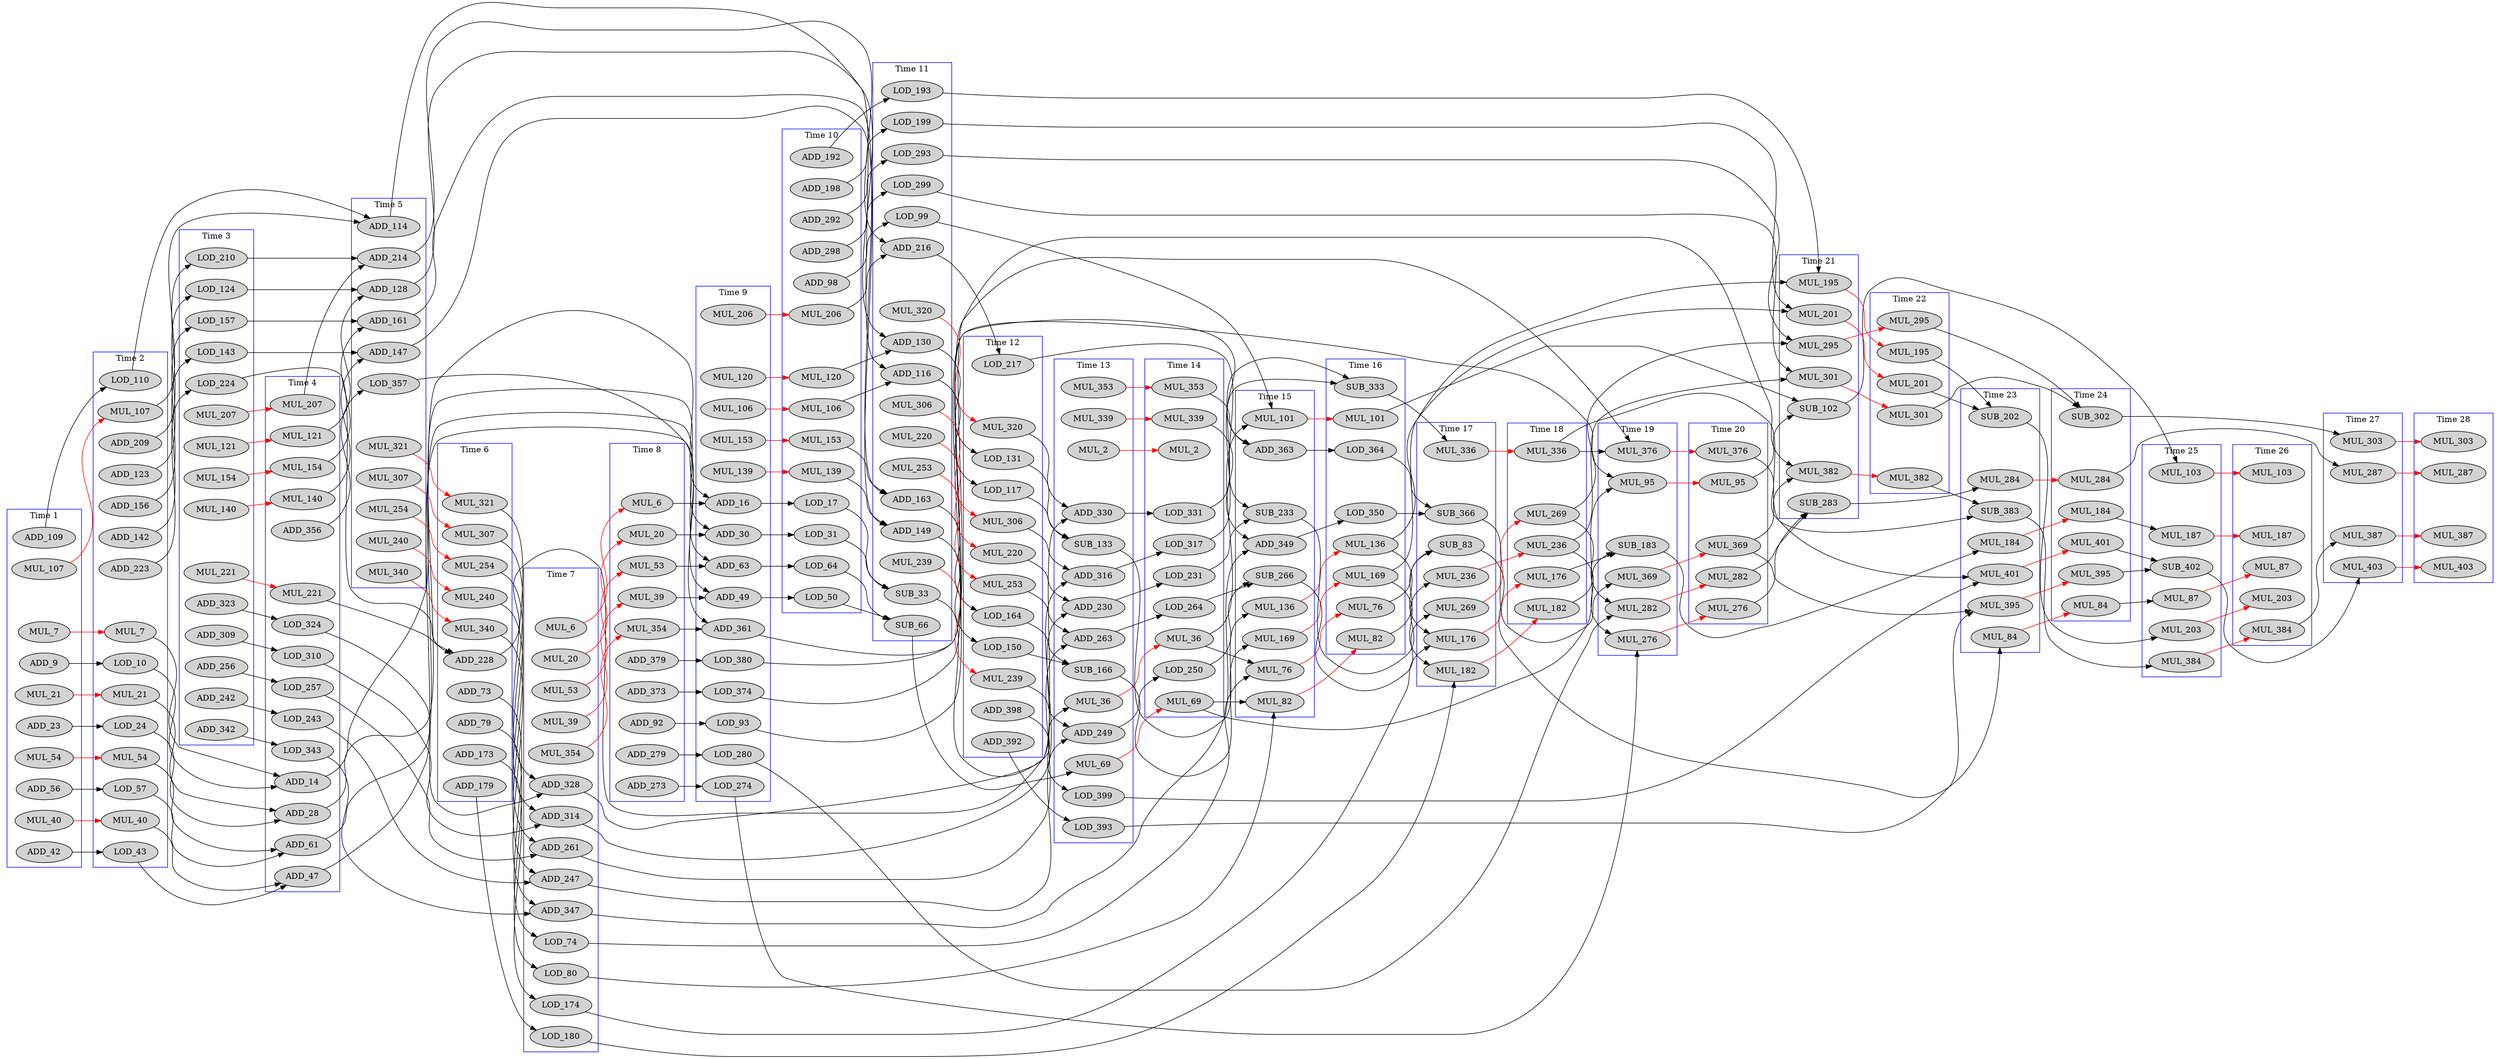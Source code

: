 digraph smooth_color_z_triangle_dfg__31 {
  rankdir = LR;
  newrank="true"
  subgraph cluster_1 {
    rank=same;
    node [style=filled];
    label = "Time 1";
    color = blue;
    pseudo_1 [style=invis];
    MUL_7_0 [label=MUL_7]
    ADD_9
    MUL_21_0 [label=MUL_21]
    ADD_23
    MUL_40_0 [label=MUL_40]
    ADD_42
    MUL_54_0 [label=MUL_54]
    ADD_56
    MUL_107_0 [label=MUL_107]
    ADD_109
  }
  subgraph cluster_2 {
    rank=same;
    node [style=filled];
    label = "Time 2";
    color = blue;
    pseudo_2 [style=invis];
    MUL_7_1 [label=MUL_7]
    LOD_10
    MUL_21_1 [label=MUL_21]
    LOD_24
    MUL_40_1 [label=MUL_40]
    LOD_43
    MUL_54_1 [label=MUL_54]
    LOD_57
    MUL_107_1 [label=MUL_107]
    LOD_110
    ADD_123
    ADD_142
    ADD_156
    ADD_209
    ADD_223
  }
  subgraph cluster_3 {
    rank=same;
    node [style=filled];
    label = "Time 3";
    color = blue;
    pseudo_3 [style=invis];
    MUL_121_0 [label=MUL_121]
    LOD_124
    MUL_140_0 [label=MUL_140]
    LOD_143
    MUL_154_0 [label=MUL_154]
    LOD_157
    MUL_207_0 [label=MUL_207]
    LOD_210
    MUL_221_0 [label=MUL_221]
    LOD_224
    ADD_242
    ADD_256
    ADD_309
    ADD_323
    ADD_342
  }
  subgraph cluster_4 {
    rank=same;
    node [style=filled];
    label = "Time 4";
    color = blue;
    pseudo_4 [style=invis];
    ADD_14
    ADD_28
    ADD_47
    ADD_61
    MUL_121_1 [label=MUL_121]
    MUL_140_1 [label=MUL_140]
    MUL_154_1 [label=MUL_154]
    MUL_207_1 [label=MUL_207]
    MUL_221_1 [label=MUL_221]
    LOD_243
    LOD_257
    LOD_310
    LOD_324
    LOD_343
    ADD_356
  }
  subgraph cluster_5 {
    rank=same;
    node [style=filled];
    label = "Time 5";
    color = blue;
    pseudo_5 [style=invis];
    ADD_114
    ADD_128
    ADD_147
    ADD_161
    ADD_214
    MUL_240_0 [label=MUL_240]
    MUL_254_0 [label=MUL_254]
    MUL_307_0 [label=MUL_307]
    MUL_321_0 [label=MUL_321]
    MUL_340_0 [label=MUL_340]
    LOD_357
  }
  subgraph cluster_6 {
    rank=same;
    node [style=filled];
    label = "Time 6";
    color = blue;
    pseudo_6 [style=invis];
    ADD_73
    ADD_79
    ADD_173
    ADD_179
    ADD_228
    MUL_240_1 [label=MUL_240]
    MUL_254_1 [label=MUL_254]
    MUL_307_1 [label=MUL_307]
    MUL_321_1 [label=MUL_321]
    MUL_340_1 [label=MUL_340]
  }
  subgraph cluster_7 {
    rank=same;
    node [style=filled];
    label = "Time 7";
    color = blue;
    pseudo_7 [style=invis];
    MUL_6_0 [label=MUL_6]
    MUL_20_0 [label=MUL_20]
    MUL_39_0 [label=MUL_39]
    MUL_53_0 [label=MUL_53]
    LOD_74
    LOD_80
    LOD_174
    LOD_180
    ADD_247
    ADD_261
    ADD_314
    ADD_328
    ADD_347
    MUL_354_0 [label=MUL_354]
  }
  subgraph cluster_8 {
    rank=same;
    node [style=filled];
    label = "Time 8";
    color = blue;
    pseudo_8 [style=invis];
    MUL_6_1 [label=MUL_6]
    MUL_20_1 [label=MUL_20]
    MUL_39_1 [label=MUL_39]
    MUL_53_1 [label=MUL_53]
    ADD_92
    ADD_273
    ADD_279
    MUL_354_1 [label=MUL_354]
    ADD_373
    ADD_379
  }
  subgraph cluster_9 {
    rank=same;
    node [style=filled];
    label = "Time 9";
    color = blue;
    pseudo_9 [style=invis];
    ADD_16
    ADD_30
    ADD_49
    ADD_63
    LOD_93
    MUL_106_0 [label=MUL_106]
    MUL_120_0 [label=MUL_120]
    MUL_139_0 [label=MUL_139]
    MUL_153_0 [label=MUL_153]
    MUL_206_0 [label=MUL_206]
    LOD_274
    LOD_280
    ADD_361
    LOD_374
    LOD_380
  }
  subgraph cluster_10 {
    rank=same;
    node [style=filled];
    label = "Time 10";
    color = blue;
    pseudo_10 [style=invis];
    LOD_17
    LOD_31
    LOD_50
    LOD_64
    ADD_98
    MUL_106_1 [label=MUL_106]
    MUL_120_1 [label=MUL_120]
    MUL_139_1 [label=MUL_139]
    MUL_153_1 [label=MUL_153]
    ADD_192
    ADD_198
    MUL_206_1 [label=MUL_206]
    ADD_292
    ADD_298
  }
  subgraph cluster_11 {
    rank=same;
    node [style=filled];
    label = "Time 11";
    color = blue;
    pseudo_11 [style=invis];
    SUB_33
    SUB_66
    LOD_99
    ADD_116
    ADD_130
    ADD_149
    ADD_163
    LOD_193
    LOD_199
    ADD_216
    MUL_220_0 [label=MUL_220]
    MUL_239_0 [label=MUL_239]
    MUL_253_0 [label=MUL_253]
    LOD_293
    LOD_299
    MUL_306_0 [label=MUL_306]
    MUL_320_0 [label=MUL_320]
  }
  subgraph cluster_12 {
    rank=same;
    node [style=filled];
    label = "Time 12";
    color = blue;
    pseudo_12 [style=invis];
    LOD_117
    LOD_131
    LOD_150
    LOD_164
    LOD_217
    MUL_220_1 [label=MUL_220]
    MUL_239_1 [label=MUL_239]
    MUL_253_1 [label=MUL_253]
    MUL_306_1 [label=MUL_306]
    MUL_320_1 [label=MUL_320]
    ADD_392
    ADD_398
  }
  subgraph cluster_13 {
    rank=same;
    node [style=filled];
    label = "Time 13";
    color = blue;
    pseudo_13 [style=invis];
    MUL_2_0 [label=MUL_2]
    MUL_36_0 [label=MUL_36]
    MUL_69_0 [label=MUL_69]
    SUB_133
    SUB_166
    ADD_230
    ADD_249
    ADD_263
    ADD_316
    ADD_330
    MUL_339_0 [label=MUL_339]
    MUL_353_0 [label=MUL_353]
    LOD_393
    LOD_399
  }
  subgraph cluster_14 {
    rank=same;
    node [style=filled];
    label = "Time 14";
    color = blue;
    pseudo_14 [style=invis];
    MUL_2_1 [label=MUL_2]
    MUL_36_1 [label=MUL_36]
    MUL_69_1 [label=MUL_69]
    LOD_231
    LOD_250
    LOD_264
    LOD_317
    LOD_331
    MUL_339_1 [label=MUL_339]
    MUL_353_1 [label=MUL_353]
  }
  subgraph cluster_15 {
    rank=same;
    node [style=filled];
    label = "Time 15";
    color = blue;
    pseudo_15 [style=invis];
    MUL_76_0 [label=MUL_76]
    MUL_82_0 [label=MUL_82]
    MUL_101_0 [label=MUL_101]
    MUL_136_0 [label=MUL_136]
    MUL_169_0 [label=MUL_169]
    SUB_233
    SUB_266
    ADD_349
    ADD_363
  }
  subgraph cluster_16 {
    rank=same;
    node [style=filled];
    label = "Time 16";
    color = blue;
    pseudo_16 [style=invis];
    MUL_76_1 [label=MUL_76]
    MUL_82_1 [label=MUL_82]
    MUL_101_1 [label=MUL_101]
    MUL_136_1 [label=MUL_136]
    MUL_169_1 [label=MUL_169]
    SUB_333
    LOD_350
    LOD_364
  }
  subgraph cluster_17 {
    rank=same;
    node [style=filled];
    label = "Time 17";
    color = blue;
    pseudo_17 [style=invis];
    SUB_83
    MUL_176_0 [label=MUL_176]
    MUL_182_0 [label=MUL_182]
    MUL_236_0 [label=MUL_236]
    MUL_269_0 [label=MUL_269]
    MUL_336_0 [label=MUL_336]
    SUB_366
  }
  subgraph cluster_18 {
    rank=same;
    node [style=filled];
    label = "Time 18";
    color = blue;
    pseudo_18 [style=invis];
    MUL_176_1 [label=MUL_176]
    MUL_182_1 [label=MUL_182]
    MUL_236_1 [label=MUL_236]
    MUL_269_1 [label=MUL_269]
    MUL_336_1 [label=MUL_336]
  }
  subgraph cluster_19 {
    rank=same;
    node [style=filled];
    label = "Time 19";
    color = blue;
    pseudo_19 [style=invis];
    MUL_95_0 [label=MUL_95]
    SUB_183
    MUL_276_0 [label=MUL_276]
    MUL_282_0 [label=MUL_282]
    MUL_369_0 [label=MUL_369]
    MUL_376_0 [label=MUL_376]
  }
  subgraph cluster_20 {
    rank=same;
    node [style=filled];
    label = "Time 20";
    color = blue;
    pseudo_20 [style=invis];
    MUL_95_1 [label=MUL_95]
    MUL_276_1 [label=MUL_276]
    MUL_282_1 [label=MUL_282]
    MUL_369_1 [label=MUL_369]
    MUL_376_1 [label=MUL_376]
  }
  subgraph cluster_21 {
    rank=same;
    node [style=filled];
    label = "Time 21";
    color = blue;
    pseudo_21 [style=invis];
    SUB_102
    MUL_195_0 [label=MUL_195]
    MUL_201_0 [label=MUL_201]
    SUB_283
    MUL_295_0 [label=MUL_295]
    MUL_301_0 [label=MUL_301]
    MUL_382_0 [label=MUL_382]
  }
  subgraph cluster_22 {
    rank=same;
    node [style=filled];
    label = "Time 22";
    color = blue;
    pseudo_22 [style=invis];
    MUL_195_1 [label=MUL_195]
    MUL_201_1 [label=MUL_201]
    MUL_295_1 [label=MUL_295]
    MUL_301_1 [label=MUL_301]
    MUL_382_1 [label=MUL_382]
  }
  subgraph cluster_23 {
    rank=same;
    node [style=filled];
    label = "Time 23";
    color = blue;
    pseudo_23 [style=invis];
    MUL_84_0 [label=MUL_84]
    MUL_184_0 [label=MUL_184]
    SUB_202
    MUL_284_0 [label=MUL_284]
    SUB_383
    MUL_395_0 [label=MUL_395]
    MUL_401_0 [label=MUL_401]
  }
  subgraph cluster_24 {
    rank=same;
    node [style=filled];
    label = "Time 24";
    color = blue;
    pseudo_24 [style=invis];
    MUL_84_1 [label=MUL_84]
    MUL_184_1 [label=MUL_184]
    MUL_284_1 [label=MUL_284]
    SUB_302
    MUL_395_1 [label=MUL_395]
    MUL_401_1 [label=MUL_401]
  }
  subgraph cluster_25 {
    rank=same;
    node [style=filled];
    label = "Time 25";
    color = blue;
    pseudo_25 [style=invis];
    MUL_87_0 [label=MUL_87]
    MUL_103_0 [label=MUL_103]
    MUL_187_0 [label=MUL_187]
    MUL_203_0 [label=MUL_203]
    MUL_384_0 [label=MUL_384]
    SUB_402
  }
  subgraph cluster_26 {
    rank=same;
    node [style=filled];
    label = "Time 26";
    color = blue;
    pseudo_26 [style=invis];
    MUL_87_1 [label=MUL_87]
    MUL_103_1 [label=MUL_103]
    MUL_187_1 [label=MUL_187]
    MUL_203_1 [label=MUL_203]
    MUL_384_1 [label=MUL_384]
  }
  subgraph cluster_27 {
    rank=same;
    node [style=filled];
    label = "Time 27";
    color = blue;
    pseudo_27 [style=invis];
    MUL_287_0 [label=MUL_287]
    MUL_303_0 [label=MUL_303]
    MUL_387_0 [label=MUL_387]
    MUL_403_0 [label=MUL_403]
  }
  subgraph cluster_28 {
    rank=same;
    node [style=filled];
    label = "Time 28";
    color = blue;
    pseudo_28 [style=invis];
    MUL_287_1 [label=MUL_287]
    MUL_303_1 [label=MUL_303]
    MUL_387_1 [label=MUL_387]
    MUL_403_1 [label=MUL_403]
  }
    pseudo_1->pseudo_2 [style=invis];
    pseudo_2->pseudo_3 [style=invis];
    pseudo_3->pseudo_4 [style=invis];
    pseudo_4->pseudo_5 [style=invis];
    pseudo_5->pseudo_6 [style=invis];
    pseudo_6->pseudo_7 [style=invis];
    pseudo_7->pseudo_8 [style=invis];
    pseudo_8->pseudo_9 [style=invis];
    pseudo_9->pseudo_10 [style=invis];
    pseudo_10->pseudo_11 [style=invis];
    pseudo_11->pseudo_12 [style=invis];
    pseudo_12->pseudo_13 [style=invis];
    pseudo_13->pseudo_14 [style=invis];
    pseudo_14->pseudo_15 [style=invis];
    pseudo_15->pseudo_16 [style=invis];
    pseudo_16->pseudo_17 [style=invis];
    pseudo_17->pseudo_18 [style=invis];
    pseudo_18->pseudo_19 [style=invis];
    pseudo_19->pseudo_20 [style=invis];
    pseudo_20->pseudo_21 [style=invis];
    pseudo_21->pseudo_22 [style=invis];
    pseudo_22->pseudo_23 [style=invis];
    pseudo_23->pseudo_24 [style=invis];
    pseudo_24->pseudo_25 [style=invis];
    pseudo_25->pseudo_26 [style=invis];
    pseudo_26->pseudo_27 [style=invis];
    pseudo_27->pseudo_28 [style=invis];
    MUL_2_0 -> MUL_2_1 [color=red];
    MUL_6_0 -> MUL_6_1 [color=red];
    MUL_7_0 -> MUL_7_1 [color=red];
    MUL_20_0 -> MUL_20_1 [color=red];
    MUL_21_0 -> MUL_21_1 [color=red];
    MUL_36_0 -> MUL_36_1 [color=red];
    MUL_39_0 -> MUL_39_1 [color=red];
    MUL_40_0 -> MUL_40_1 [color=red];
    MUL_53_0 -> MUL_53_1 [color=red];
    MUL_54_0 -> MUL_54_1 [color=red];
    MUL_69_0 -> MUL_69_1 [color=red];
    MUL_76_0 -> MUL_76_1 [color=red];
    MUL_82_0 -> MUL_82_1 [color=red];
    MUL_84_0 -> MUL_84_1 [color=red];
    MUL_87_0 -> MUL_87_1 [color=red];
    MUL_95_0 -> MUL_95_1 [color=red];
    MUL_101_0 -> MUL_101_1 [color=red];
    MUL_103_0 -> MUL_103_1 [color=red];
    MUL_106_0 -> MUL_106_1 [color=red];
    MUL_107_0 -> MUL_107_1 [color=red];
    MUL_120_0 -> MUL_120_1 [color=red];
    MUL_121_0 -> MUL_121_1 [color=red];
    MUL_136_0 -> MUL_136_1 [color=red];
    MUL_139_0 -> MUL_139_1 [color=red];
    MUL_140_0 -> MUL_140_1 [color=red];
    MUL_153_0 -> MUL_153_1 [color=red];
    MUL_154_0 -> MUL_154_1 [color=red];
    MUL_169_0 -> MUL_169_1 [color=red];
    MUL_176_0 -> MUL_176_1 [color=red];
    MUL_182_0 -> MUL_182_1 [color=red];
    MUL_184_0 -> MUL_184_1 [color=red];
    MUL_187_0 -> MUL_187_1 [color=red];
    MUL_195_0 -> MUL_195_1 [color=red];
    MUL_201_0 -> MUL_201_1 [color=red];
    MUL_203_0 -> MUL_203_1 [color=red];
    MUL_206_0 -> MUL_206_1 [color=red];
    MUL_207_0 -> MUL_207_1 [color=red];
    MUL_220_0 -> MUL_220_1 [color=red];
    MUL_221_0 -> MUL_221_1 [color=red];
    MUL_236_0 -> MUL_236_1 [color=red];
    MUL_239_0 -> MUL_239_1 [color=red];
    MUL_240_0 -> MUL_240_1 [color=red];
    MUL_253_0 -> MUL_253_1 [color=red];
    MUL_254_0 -> MUL_254_1 [color=red];
    MUL_269_0 -> MUL_269_1 [color=red];
    MUL_276_0 -> MUL_276_1 [color=red];
    MUL_282_0 -> MUL_282_1 [color=red];
    MUL_284_0 -> MUL_284_1 [color=red];
    MUL_287_0 -> MUL_287_1 [color=red];
    MUL_295_0 -> MUL_295_1 [color=red];
    MUL_301_0 -> MUL_301_1 [color=red];
    MUL_303_0 -> MUL_303_1 [color=red];
    MUL_306_0 -> MUL_306_1 [color=red];
    MUL_307_0 -> MUL_307_1 [color=red];
    MUL_320_0 -> MUL_320_1 [color=red];
    MUL_321_0 -> MUL_321_1 [color=red];
    MUL_336_0 -> MUL_336_1 [color=red];
    MUL_339_0 -> MUL_339_1 [color=red];
    MUL_340_0 -> MUL_340_1 [color=red];
    MUL_353_0 -> MUL_353_1 [color=red];
    MUL_354_0 -> MUL_354_1 [color=red];
    MUL_369_0 -> MUL_369_1 [color=red];
    MUL_376_0 -> MUL_376_1 [color=red];
    MUL_382_0 -> MUL_382_1 [color=red];
    MUL_384_0 -> MUL_384_1 [color=red];
    MUL_387_0 -> MUL_387_1 [color=red];
    MUL_395_0 -> MUL_395_1 [color=red];
    MUL_401_0 -> MUL_401_1 [color=red];
    MUL_403_0 -> MUL_403_1 [color=red];
    MUL_6_1 -> ADD_16 [ name = 2 ];
    MUL_7_1 -> ADD_14 [ name = 3 ];
    ADD_9 -> LOD_10 [ name = 5 ];
    LOD_10 -> ADD_14 [ name = 6 ];
    ADD_14 -> ADD_16 [ name = 7 ];
    ADD_16 -> LOD_17 [ name = 8 ];
    LOD_17 -> SUB_33 [ name = 9 ];
    MUL_20_1 -> ADD_30 [ name = 11 ];
    MUL_21_1 -> ADD_28 [ name = 12 ];
    ADD_23 -> LOD_24 [ name = 14 ];
    LOD_24 -> ADD_28 [ name = 15 ];
    ADD_28 -> ADD_30 [ name = 16 ];
    ADD_30 -> LOD_31 [ name = 17 ];
    LOD_31 -> SUB_33 [ name = 18 ];
    SUB_33 -> MUL_36_0 [ name = 19 ];
    MUL_36_1 -> MUL_76_0 [ name = 21 ];
    MUL_36_1 -> MUL_101_0 [ name = 22 ];
    MUL_39_1 -> ADD_49 [ name = 24 ];
    MUL_40_1 -> ADD_47 [ name = 25 ];
    ADD_42 -> LOD_43 [ name = 27 ];
    LOD_43 -> ADD_47 [ name = 28 ];
    ADD_47 -> ADD_49 [ name = 29 ];
    ADD_49 -> LOD_50 [ name = 30 ];
    LOD_50 -> SUB_66 [ name = 31 ];
    MUL_53_1 -> ADD_63 [ name = 33 ];
    MUL_54_1 -> ADD_61 [ name = 34 ];
    ADD_56 -> LOD_57 [ name = 36 ];
    LOD_57 -> ADD_61 [ name = 37 ];
    ADD_61 -> ADD_63 [ name = 38 ];
    ADD_63 -> LOD_64 [ name = 39 ];
    LOD_64 -> SUB_66 [ name = 40 ];
    SUB_66 -> MUL_69_0 [ name = 41 ];
    MUL_69_1 -> MUL_82_0 [ name = 43 ];
    MUL_69_1 -> MUL_95_0 [ name = 44 ];
    ADD_73 -> LOD_74 [ name = 47 ];
    LOD_74 -> MUL_76_0 [ name = 48 ];
    MUL_76_1 -> SUB_83 [ name = 49 ];
    ADD_79 -> LOD_80 [ name = 52 ];
    LOD_80 -> MUL_82_0 [ name = 53 ];
    MUL_82_1 -> SUB_83 [ name = 54 ];
    SUB_83 -> MUL_84_0 [ name = 55 ];
    MUL_84_1 -> MUL_87_0 [ name = 56 ];
    ADD_92 -> LOD_93 [ name = 60 ];
    LOD_93 -> MUL_95_0 [ name = 61 ];
    MUL_95_1 -> SUB_102 [ name = 62 ];
    ADD_98 -> LOD_99 [ name = 65 ];
    LOD_99 -> MUL_101_0 [ name = 66 ];
    MUL_101_1 -> SUB_102 [ name = 67 ];
    SUB_102 -> MUL_103_0 [ name = 68 ];
    MUL_106_1 -> ADD_116 [ name = 70 ];
    MUL_107_1 -> ADD_114 [ name = 71 ];
    ADD_109 -> LOD_110 [ name = 73 ];
    LOD_110 -> ADD_114 [ name = 74 ];
    ADD_114 -> ADD_116 [ name = 75 ];
    ADD_116 -> LOD_117 [ name = 76 ];
    LOD_117 -> SUB_133 [ name = 77 ];
    MUL_120_1 -> ADD_130 [ name = 79 ];
    MUL_121_1 -> ADD_128 [ name = 80 ];
    ADD_123 -> LOD_124 [ name = 82 ];
    LOD_124 -> ADD_128 [ name = 83 ];
    ADD_128 -> ADD_130 [ name = 84 ];
    ADD_130 -> LOD_131 [ name = 85 ];
    LOD_131 -> SUB_133 [ name = 86 ];
    SUB_133 -> MUL_136_0 [ name = 87 ];
    MUL_136_1 -> MUL_176_0 [ name = 89 ];
    MUL_136_1 -> MUL_201_0 [ name = 90 ];
    MUL_139_1 -> ADD_149 [ name = 92 ];
    MUL_140_1 -> ADD_147 [ name = 93 ];
    ADD_142 -> LOD_143 [ name = 95 ];
    LOD_143 -> ADD_147 [ name = 96 ];
    ADD_147 -> ADD_149 [ name = 97 ];
    ADD_149 -> LOD_150 [ name = 98 ];
    LOD_150 -> SUB_166 [ name = 99 ];
    MUL_153_1 -> ADD_163 [ name = 101 ];
    MUL_154_1 -> ADD_161 [ name = 102 ];
    ADD_156 -> LOD_157 [ name = 104 ];
    LOD_157 -> ADD_161 [ name = 105 ];
    ADD_161 -> ADD_163 [ name = 106 ];
    ADD_163 -> LOD_164 [ name = 107 ];
    LOD_164 -> SUB_166 [ name = 108 ];
    SUB_166 -> MUL_169_0 [ name = 109 ];
    MUL_169_1 -> MUL_182_0 [ name = 111 ];
    MUL_169_1 -> MUL_195_0 [ name = 112 ];
    ADD_173 -> LOD_174 [ name = 115 ];
    LOD_174 -> MUL_176_0 [ name = 116 ];
    MUL_176_1 -> SUB_183 [ name = 117 ];
    ADD_179 -> LOD_180 [ name = 120 ];
    LOD_180 -> MUL_182_0 [ name = 121 ];
    MUL_182_1 -> SUB_183 [ name = 122 ];
    SUB_183 -> MUL_184_0 [ name = 123 ];
    MUL_184_1 -> MUL_187_0 [ name = 124 ];
    ADD_192 -> LOD_193 [ name = 128 ];
    LOD_193 -> MUL_195_0 [ name = 129 ];
    MUL_195_1 -> SUB_202 [ name = 130 ];
    ADD_198 -> LOD_199 [ name = 133 ];
    LOD_199 -> MUL_201_0 [ name = 134 ];
    MUL_201_1 -> SUB_202 [ name = 135 ];
    SUB_202 -> MUL_203_0 [ name = 136 ];
    MUL_206_1 -> ADD_216 [ name = 138 ];
    MUL_207_1 -> ADD_214 [ name = 139 ];
    ADD_209 -> LOD_210 [ name = 141 ];
    LOD_210 -> ADD_214 [ name = 142 ];
    ADD_214 -> ADD_216 [ name = 143 ];
    ADD_216 -> LOD_217 [ name = 144 ];
    LOD_217 -> SUB_233 [ name = 145 ];
    MUL_220_1 -> ADD_230 [ name = 147 ];
    MUL_221_1 -> ADD_228 [ name = 148 ];
    ADD_223 -> LOD_224 [ name = 150 ];
    LOD_224 -> ADD_228 [ name = 151 ];
    ADD_228 -> ADD_230 [ name = 152 ];
    ADD_230 -> LOD_231 [ name = 153 ];
    LOD_231 -> SUB_233 [ name = 154 ];
    SUB_233 -> MUL_236_0 [ name = 155 ];
    MUL_236_1 -> MUL_276_0 [ name = 157 ];
    MUL_236_1 -> MUL_301_0 [ name = 158 ];
    MUL_239_1 -> ADD_249 [ name = 160 ];
    MUL_240_1 -> ADD_247 [ name = 161 ];
    ADD_242 -> LOD_243 [ name = 163 ];
    LOD_243 -> ADD_247 [ name = 164 ];
    ADD_247 -> ADD_249 [ name = 165 ];
    ADD_249 -> LOD_250 [ name = 166 ];
    LOD_250 -> SUB_266 [ name = 167 ];
    MUL_253_1 -> ADD_263 [ name = 169 ];
    MUL_254_1 -> ADD_261 [ name = 170 ];
    ADD_256 -> LOD_257 [ name = 172 ];
    LOD_257 -> ADD_261 [ name = 173 ];
    ADD_261 -> ADD_263 [ name = 174 ];
    ADD_263 -> LOD_264 [ name = 175 ];
    LOD_264 -> SUB_266 [ name = 176 ];
    SUB_266 -> MUL_269_0 [ name = 177 ];
    MUL_269_1 -> MUL_282_0 [ name = 179 ];
    MUL_269_1 -> MUL_295_0 [ name = 180 ];
    ADD_273 -> LOD_274 [ name = 183 ];
    LOD_274 -> MUL_276_0 [ name = 184 ];
    MUL_276_1 -> SUB_283 [ name = 185 ];
    ADD_279 -> LOD_280 [ name = 188 ];
    LOD_280 -> MUL_282_0 [ name = 189 ];
    MUL_282_1 -> SUB_283 [ name = 190 ];
    SUB_283 -> MUL_284_0 [ name = 191 ];
    MUL_284_1 -> MUL_287_0 [ name = 192 ];
    ADD_292 -> LOD_293 [ name = 196 ];
    LOD_293 -> MUL_295_0 [ name = 197 ];
    MUL_295_1 -> SUB_302 [ name = 198 ];
    ADD_298 -> LOD_299 [ name = 201 ];
    LOD_299 -> MUL_301_0 [ name = 202 ];
    MUL_301_1 -> SUB_302 [ name = 203 ];
    SUB_302 -> MUL_303_0 [ name = 204 ];
    MUL_306_1 -> ADD_316 [ name = 206 ];
    MUL_307_1 -> ADD_314 [ name = 207 ];
    ADD_309 -> LOD_310 [ name = 209 ];
    LOD_310 -> ADD_314 [ name = 210 ];
    ADD_314 -> ADD_316 [ name = 211 ];
    ADD_316 -> LOD_317 [ name = 212 ];
    LOD_317 -> SUB_333 [ name = 213 ];
    MUL_320_1 -> ADD_330 [ name = 215 ];
    MUL_321_1 -> ADD_328 [ name = 216 ];
    ADD_323 -> LOD_324 [ name = 218 ];
    LOD_324 -> ADD_328 [ name = 219 ];
    ADD_328 -> ADD_330 [ name = 220 ];
    ADD_330 -> LOD_331 [ name = 221 ];
    LOD_331 -> SUB_333 [ name = 222 ];
    SUB_333 -> MUL_336_0 [ name = 223 ];
    MUL_336_1 -> MUL_376_0 [ name = 225 ];
    MUL_336_1 -> MUL_401_0 [ name = 226 ];
    MUL_339_1 -> ADD_349 [ name = 228 ];
    MUL_340_1 -> ADD_347 [ name = 229 ];
    ADD_342 -> LOD_343 [ name = 231 ];
    LOD_343 -> ADD_347 [ name = 232 ];
    ADD_347 -> ADD_349 [ name = 233 ];
    ADD_349 -> LOD_350 [ name = 234 ];
    LOD_350 -> SUB_366 [ name = 235 ];
    MUL_353_1 -> ADD_363 [ name = 237 ];
    MUL_354_1 -> ADD_361 [ name = 238 ];
    ADD_356 -> LOD_357 [ name = 240 ];
    LOD_357 -> ADD_361 [ name = 241 ];
    ADD_361 -> ADD_363 [ name = 242 ];
    ADD_363 -> LOD_364 [ name = 243 ];
    LOD_364 -> SUB_366 [ name = 244 ];
    SUB_366 -> MUL_369_0 [ name = 245 ];
    MUL_369_1 -> MUL_382_0 [ name = 247 ];
    MUL_369_1 -> MUL_395_0 [ name = 248 ];
    ADD_373 -> LOD_374 [ name = 251 ];
    LOD_374 -> MUL_376_0 [ name = 252 ];
    MUL_376_1 -> SUB_383 [ name = 253 ];
    ADD_379 -> LOD_380 [ name = 256 ];
    LOD_380 -> MUL_382_0 [ name = 257 ];
    MUL_382_1 -> SUB_383 [ name = 258 ];
    SUB_383 -> MUL_384_0 [ name = 259 ];
    MUL_384_1 -> MUL_387_0 [ name = 260 ];
    ADD_392 -> LOD_393 [ name = 264 ];
    LOD_393 -> MUL_395_0 [ name = 265 ];
    MUL_395_1 -> SUB_402 [ name = 266 ];
    ADD_398 -> LOD_399 [ name = 269 ];
    LOD_399 -> MUL_401_0 [ name = 270 ];
    MUL_401_1 -> SUB_402 [ name = 271 ];
    SUB_402 -> MUL_403_0 [ name = 272 ];
}